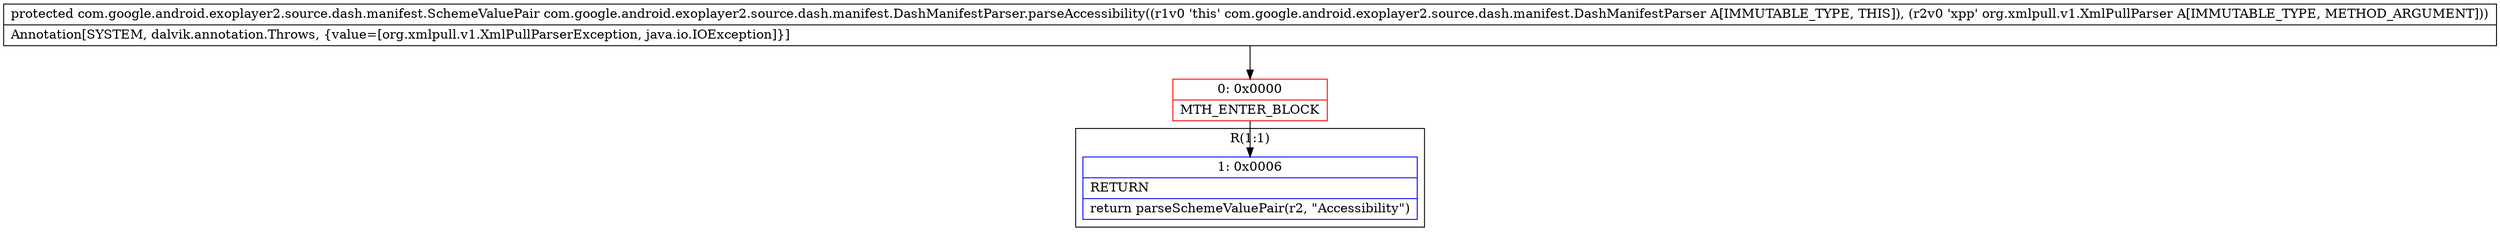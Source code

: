 digraph "CFG forcom.google.android.exoplayer2.source.dash.manifest.DashManifestParser.parseAccessibility(Lorg\/xmlpull\/v1\/XmlPullParser;)Lcom\/google\/android\/exoplayer2\/source\/dash\/manifest\/SchemeValuePair;" {
subgraph cluster_Region_1314876474 {
label = "R(1:1)";
node [shape=record,color=blue];
Node_1 [shape=record,label="{1\:\ 0x0006|RETURN\l|return parseSchemeValuePair(r2, \"Accessibility\")\l}"];
}
Node_0 [shape=record,color=red,label="{0\:\ 0x0000|MTH_ENTER_BLOCK\l}"];
MethodNode[shape=record,label="{protected com.google.android.exoplayer2.source.dash.manifest.SchemeValuePair com.google.android.exoplayer2.source.dash.manifest.DashManifestParser.parseAccessibility((r1v0 'this' com.google.android.exoplayer2.source.dash.manifest.DashManifestParser A[IMMUTABLE_TYPE, THIS]), (r2v0 'xpp' org.xmlpull.v1.XmlPullParser A[IMMUTABLE_TYPE, METHOD_ARGUMENT]))  | Annotation[SYSTEM, dalvik.annotation.Throws, \{value=[org.xmlpull.v1.XmlPullParserException, java.io.IOException]\}]\l}"];
MethodNode -> Node_0;
Node_0 -> Node_1;
}

